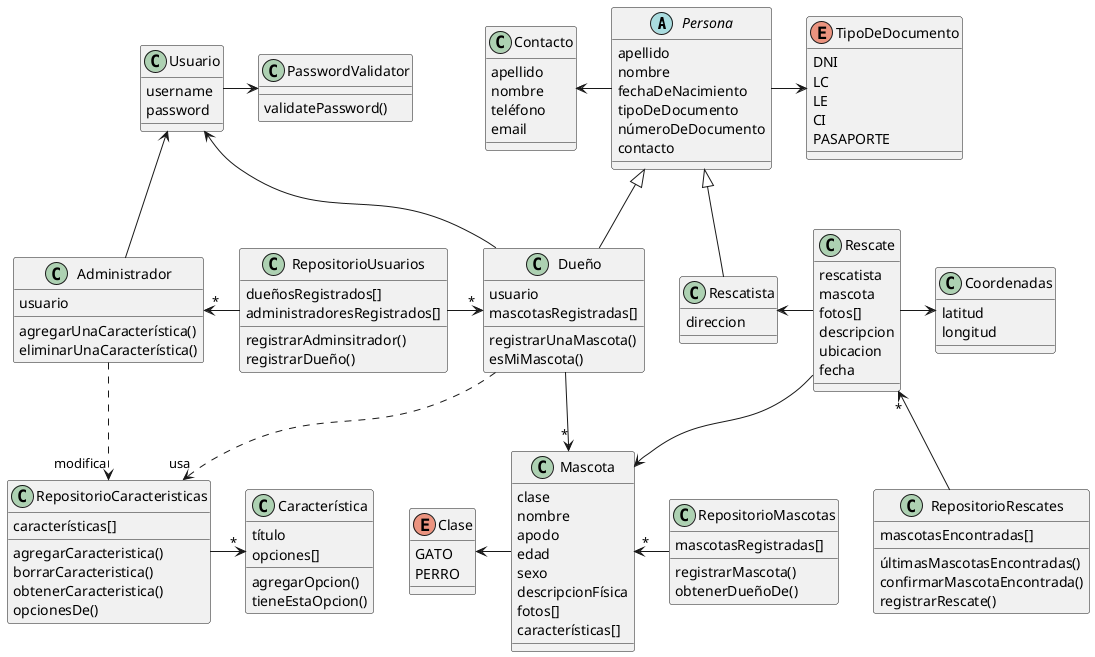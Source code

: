 @startuml RescateDePatitas


abstract class Persona{
  apellido
  nombre
  fechaDeNacimiento
  tipoDeDocumento
  númeroDeDocumento
  contacto

}

class Contacto{
  apellido
  nombre
  teléfono
  email
}

class Rescatista{
  direccion
}

class Mascota{
  clase
  nombre
  apodo
  edad
  sexo
  descripcionFísica
  fotos[]
  características[]
}

enum Clase{
  GATO
  PERRO
}


enum TipoDeDocumento{
  DNI
  LC /' Libreta Cívica '/
  LE /' Libreta de Enrolamiento '/
  CI /' Cédula de Identidad '/
  PASAPORTE
}

class Rescate{
  rescatista
  mascota
  fotos[]
  descripcion
  ubicacion
  fecha
}

class Coordenadas{
  latitud
  longitud
}

class Usuario{
  username
  password
}

class Administrador{
  usuario
  agregarUnaCaracterística()
  eliminarUnaCaracterística()

}

class Dueño{
  usuario
  mascotasRegistradas[]
  registrarUnaMascota()
  esMiMascota()
}


class RepositorioUsuarios{
  dueñosRegistrados[]
  administradoresRegistrados[]
  registrarAdminsitrador()
  registrarDueño()
}

class RepositorioMascotas{
  mascotasRegistradas[]
  registrarMascota()
  obtenerDueñoDe()
}

class RepositorioRescates{
  mascotasEncontradas[]
  últimasMascotasEncontradas()
  confirmarMascotaEncontrada()
  registrarRescate()
}


class Característica{
  título
  opciones[]
  agregarOpcion()
  tieneEstaOpcion()
}

class RepositorioCaracteristicas{
  características[]
  agregarCaracteristica()
  borrarCaracteristica()
  obtenerCaracteristica()
  opcionesDe()
}

class PasswordValidator{
  validatePassword()
}


Rescatista -u-|> Persona
Rescate -l-> Rescatista
Usuario -> PasswordValidator
Dueño -u-> Usuario
Rescate -d-> Mascota
RepositorioMascotas -l-> "*" Mascota
RepositorioRescates -u-> "*" Rescate
RepositorioUsuarios -l-> "*" Administrador
RepositorioUsuarios -r-> "*" Dueño
Persona -> TipoDeDocumento
Dueño -u-|> Persona
Persona -l-> Contacto
Mascota -l-> Clase
Dueño -d->"*" Mascota
Administrador -u-> Usuario
Rescate -> Coordenadas
RepositorioCaracteristicas ->"*" Característica
Dueño ..>"usa" RepositorioCaracteristicas
Administrador ..>"modifica" RepositorioCaracteristicas




@enduml

